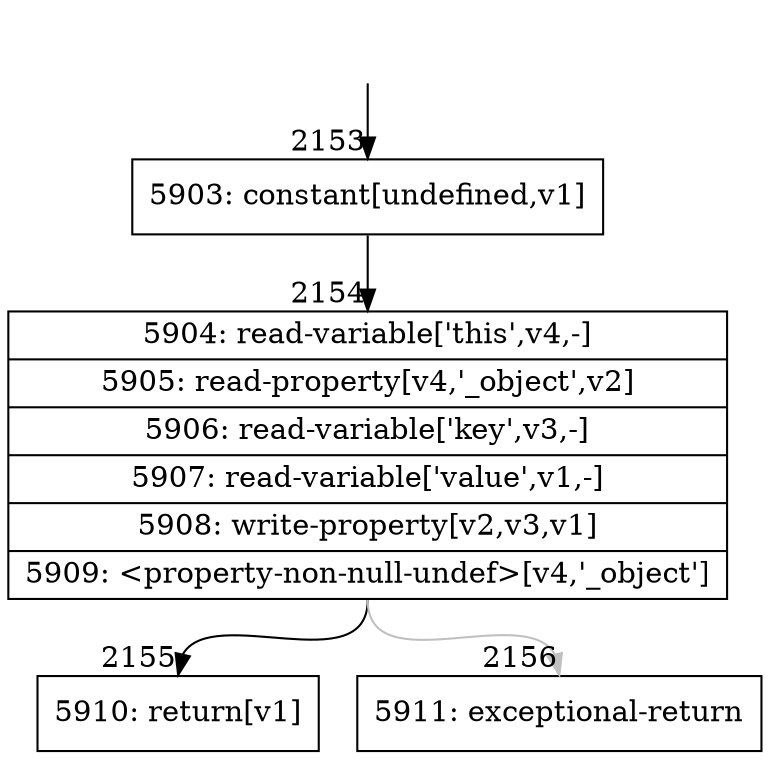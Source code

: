 digraph {
rankdir="TD"
BB_entry188[shape=none,label=""];
BB_entry188 -> BB2153 [tailport=s, headport=n, headlabel="    2153"]
BB2153 [shape=record label="{5903: constant[undefined,v1]}" ] 
BB2153 -> BB2154 [tailport=s, headport=n, headlabel="      2154"]
BB2154 [shape=record label="{5904: read-variable['this',v4,-]|5905: read-property[v4,'_object',v2]|5906: read-variable['key',v3,-]|5907: read-variable['value',v1,-]|5908: write-property[v2,v3,v1]|5909: \<property-non-null-undef\>[v4,'_object']}" ] 
BB2154 -> BB2155 [tailport=s, headport=n, headlabel="      2155"]
BB2154 -> BB2156 [tailport=s, headport=n, color=gray, headlabel="      2156"]
BB2155 [shape=record label="{5910: return[v1]}" ] 
BB2156 [shape=record label="{5911: exceptional-return}" ] 
//#$~ 1434
}
